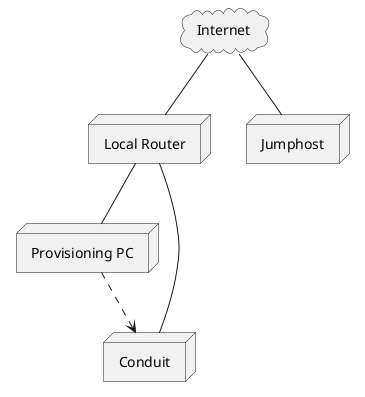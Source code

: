 @startuml
cloud Internet
node Router as "Local Router"
node "Jumphost"
node "Provisioning PC" as PC
node "Conduit" as Conduit

Internet -- Router
Internet -- Jumphost
Router -- PC
Router -- Conduit
PC ..> Conduit
@enduml
